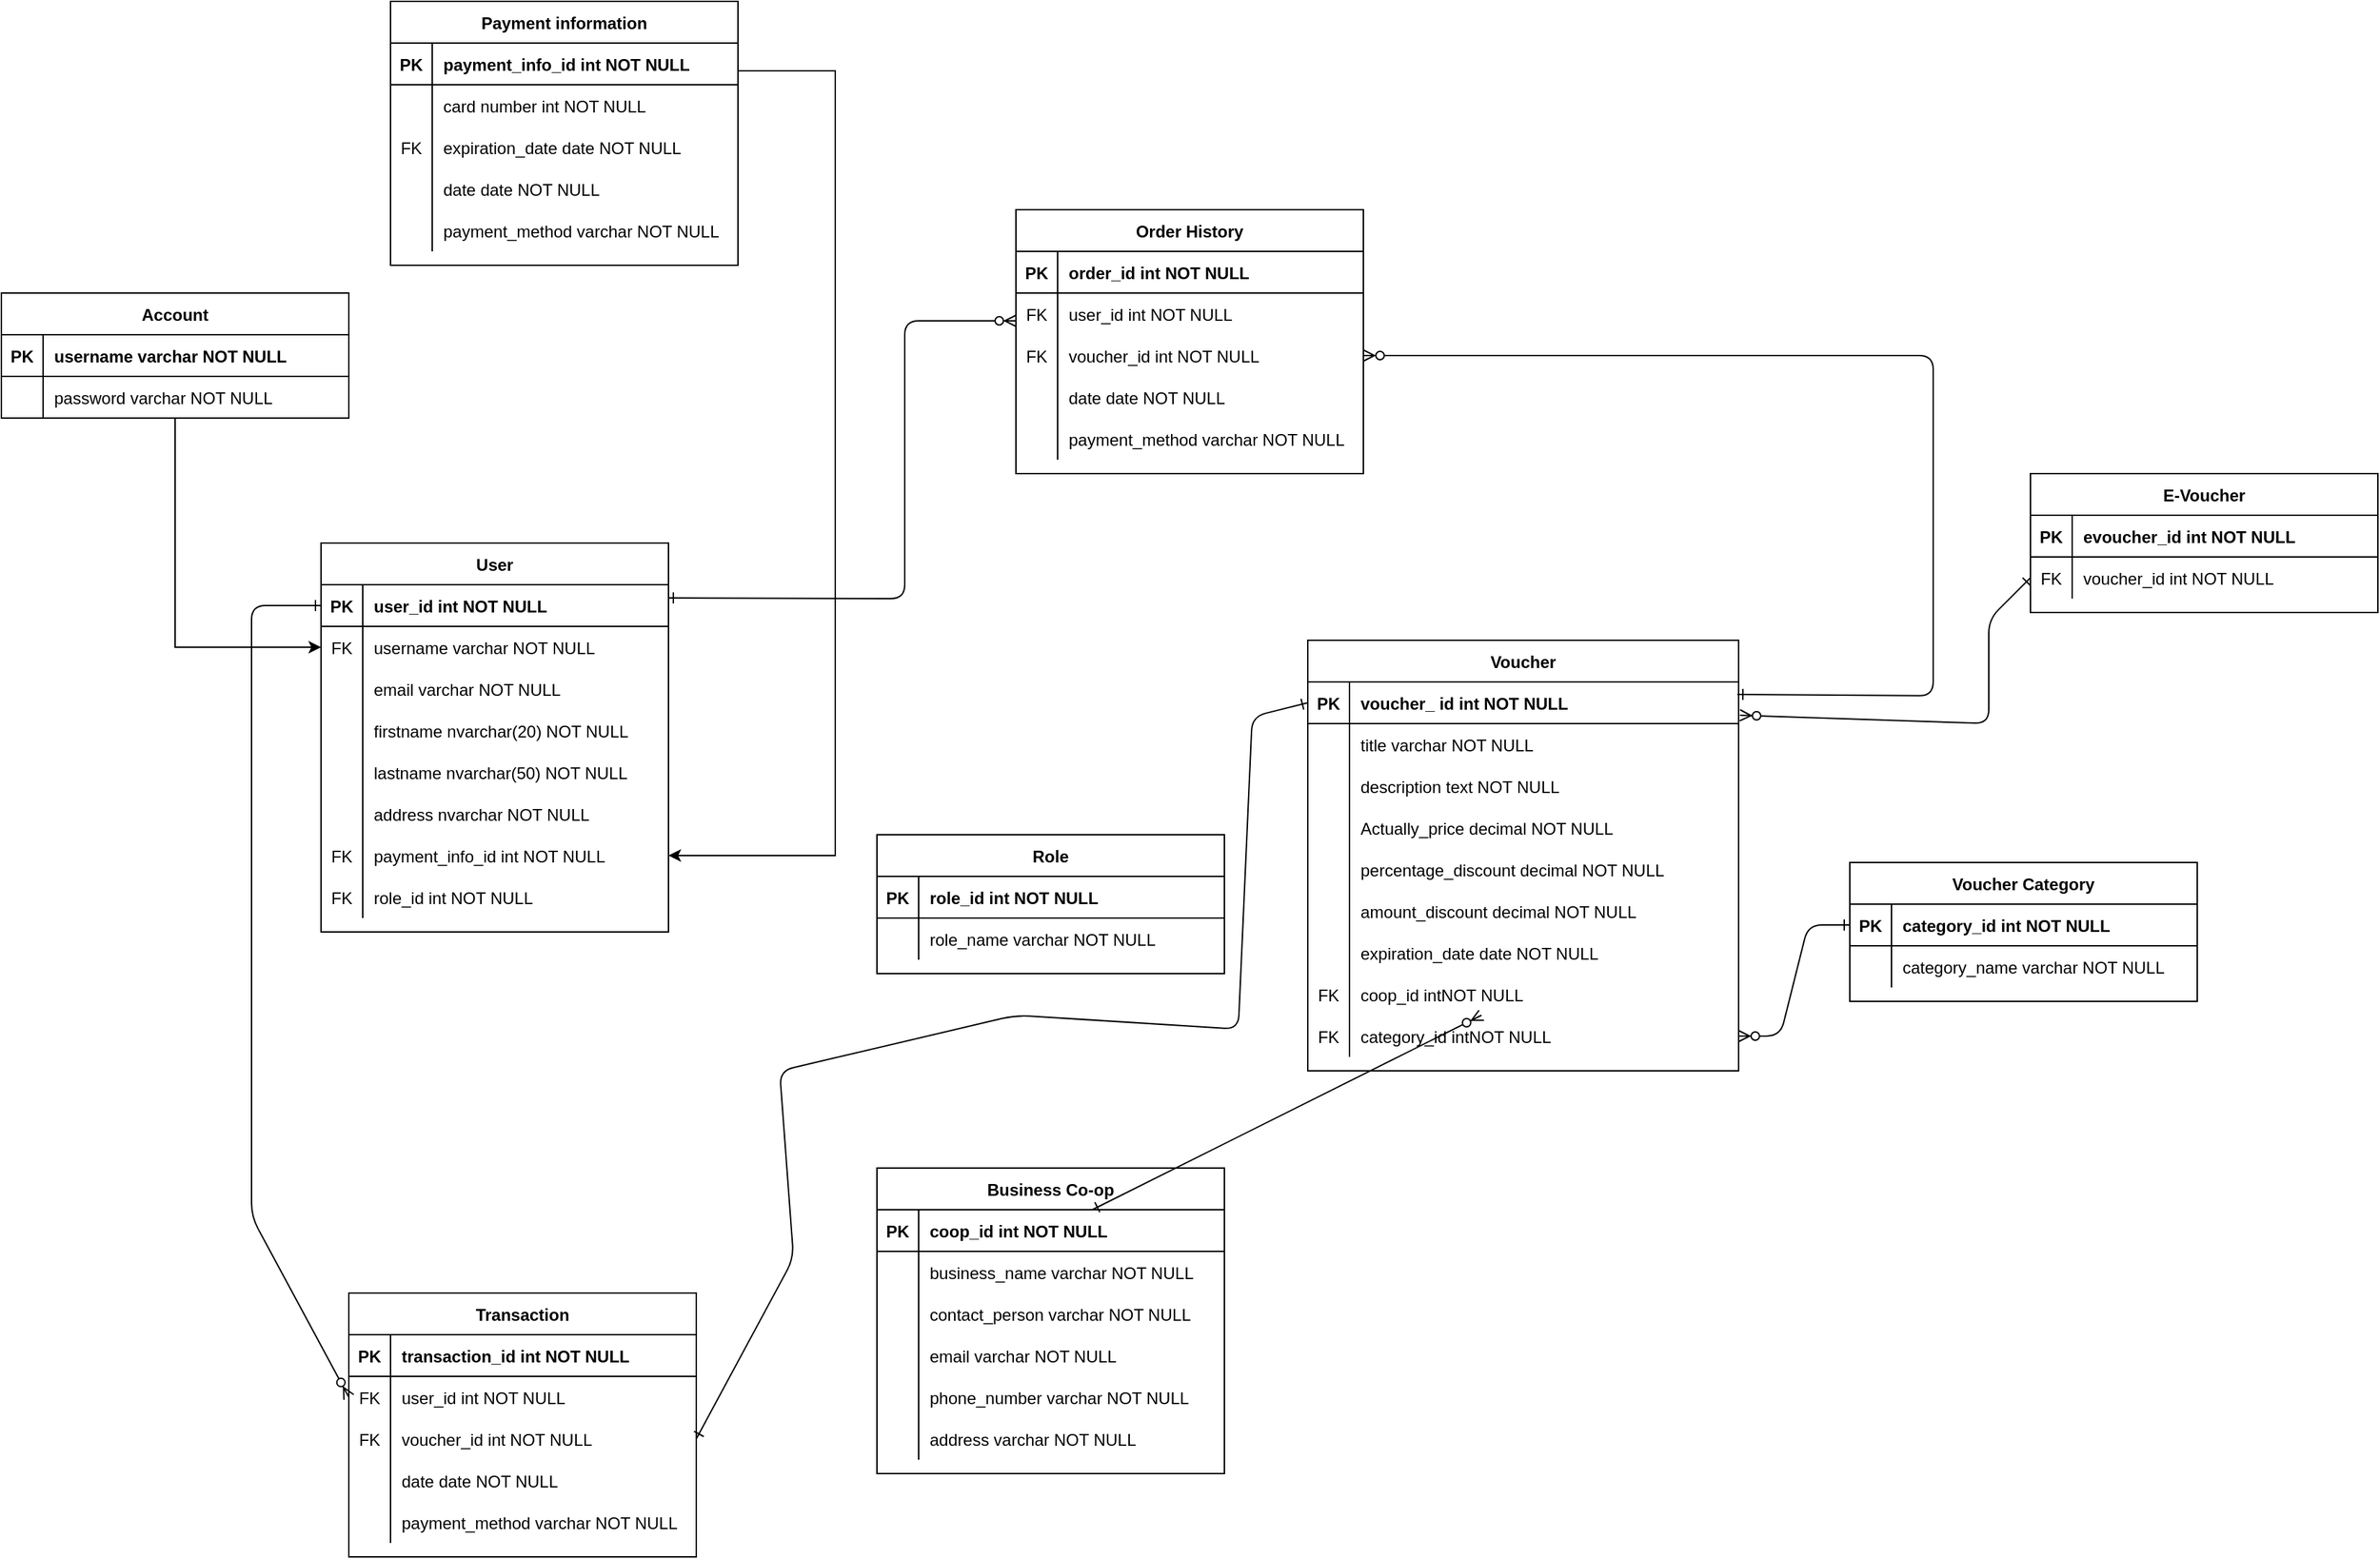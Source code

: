 <mxfile version="24.2.3" type="github">
  <diagram id="R2lEEEUBdFMjLlhIrx00" name="Page-1">
    <mxGraphModel dx="1431" dy="1876" grid="1" gridSize="10" guides="1" tooltips="1" connect="1" arrows="1" fold="1" page="1" pageScale="1" pageWidth="850" pageHeight="1100" math="0" shadow="0" extFonts="Permanent Marker^https://fonts.googleapis.com/css?family=Permanent+Marker">
      <root>
        <mxCell id="0" />
        <mxCell id="1" parent="0" />
        <mxCell id="C-vyLk0tnHw3VtMMgP7b-2" value="Business Co-op" style="shape=table;startSize=30;container=1;collapsible=1;childLayout=tableLayout;fixedRows=1;rowLines=0;fontStyle=1;align=center;resizeLast=1;" parent="1" vertex="1">
          <mxGeometry x="660" y="610" width="250" height="220" as="geometry" />
        </mxCell>
        <mxCell id="C-vyLk0tnHw3VtMMgP7b-3" value="" style="shape=partialRectangle;collapsible=0;dropTarget=0;pointerEvents=0;fillColor=none;points=[[0,0.5],[1,0.5]];portConstraint=eastwest;top=0;left=0;right=0;bottom=1;" parent="C-vyLk0tnHw3VtMMgP7b-2" vertex="1">
          <mxGeometry y="30" width="250" height="30" as="geometry" />
        </mxCell>
        <mxCell id="C-vyLk0tnHw3VtMMgP7b-4" value="PK" style="shape=partialRectangle;overflow=hidden;connectable=0;fillColor=none;top=0;left=0;bottom=0;right=0;fontStyle=1;" parent="C-vyLk0tnHw3VtMMgP7b-3" vertex="1">
          <mxGeometry width="30" height="30" as="geometry">
            <mxRectangle width="30" height="30" as="alternateBounds" />
          </mxGeometry>
        </mxCell>
        <mxCell id="C-vyLk0tnHw3VtMMgP7b-5" value="coop_id int NOT NULL " style="shape=partialRectangle;overflow=hidden;connectable=0;fillColor=none;top=0;left=0;bottom=0;right=0;align=left;spacingLeft=6;fontStyle=1;" parent="C-vyLk0tnHw3VtMMgP7b-3" vertex="1">
          <mxGeometry x="30" width="220" height="30" as="geometry">
            <mxRectangle width="220" height="30" as="alternateBounds" />
          </mxGeometry>
        </mxCell>
        <mxCell id="C-vyLk0tnHw3VtMMgP7b-6" value="" style="shape=partialRectangle;collapsible=0;dropTarget=0;pointerEvents=0;fillColor=none;points=[[0,0.5],[1,0.5]];portConstraint=eastwest;top=0;left=0;right=0;bottom=0;" parent="C-vyLk0tnHw3VtMMgP7b-2" vertex="1">
          <mxGeometry y="60" width="250" height="30" as="geometry" />
        </mxCell>
        <mxCell id="C-vyLk0tnHw3VtMMgP7b-7" value="" style="shape=partialRectangle;overflow=hidden;connectable=0;fillColor=none;top=0;left=0;bottom=0;right=0;" parent="C-vyLk0tnHw3VtMMgP7b-6" vertex="1">
          <mxGeometry width="30" height="30" as="geometry">
            <mxRectangle width="30" height="30" as="alternateBounds" />
          </mxGeometry>
        </mxCell>
        <mxCell id="C-vyLk0tnHw3VtMMgP7b-8" value="business_name varchar NOT NULL" style="shape=partialRectangle;overflow=hidden;connectable=0;fillColor=none;top=0;left=0;bottom=0;right=0;align=left;spacingLeft=6;" parent="C-vyLk0tnHw3VtMMgP7b-6" vertex="1">
          <mxGeometry x="30" width="220" height="30" as="geometry">
            <mxRectangle width="220" height="30" as="alternateBounds" />
          </mxGeometry>
        </mxCell>
        <mxCell id="C-vyLk0tnHw3VtMMgP7b-9" value="" style="shape=partialRectangle;collapsible=0;dropTarget=0;pointerEvents=0;fillColor=none;points=[[0,0.5],[1,0.5]];portConstraint=eastwest;top=0;left=0;right=0;bottom=0;" parent="C-vyLk0tnHw3VtMMgP7b-2" vertex="1">
          <mxGeometry y="90" width="250" height="30" as="geometry" />
        </mxCell>
        <mxCell id="C-vyLk0tnHw3VtMMgP7b-10" value="" style="shape=partialRectangle;overflow=hidden;connectable=0;fillColor=none;top=0;left=0;bottom=0;right=0;" parent="C-vyLk0tnHw3VtMMgP7b-9" vertex="1">
          <mxGeometry width="30" height="30" as="geometry">
            <mxRectangle width="30" height="30" as="alternateBounds" />
          </mxGeometry>
        </mxCell>
        <mxCell id="C-vyLk0tnHw3VtMMgP7b-11" value="contact_person varchar NOT NULL" style="shape=partialRectangle;overflow=hidden;connectable=0;fillColor=none;top=0;left=0;bottom=0;right=0;align=left;spacingLeft=6;" parent="C-vyLk0tnHw3VtMMgP7b-9" vertex="1">
          <mxGeometry x="30" width="220" height="30" as="geometry">
            <mxRectangle width="220" height="30" as="alternateBounds" />
          </mxGeometry>
        </mxCell>
        <mxCell id="eUjcpP6me1kHsT0-mrfW-47" value="" style="shape=partialRectangle;collapsible=0;dropTarget=0;pointerEvents=0;fillColor=none;points=[[0,0.5],[1,0.5]];portConstraint=eastwest;top=0;left=0;right=0;bottom=0;" parent="C-vyLk0tnHw3VtMMgP7b-2" vertex="1">
          <mxGeometry y="120" width="250" height="30" as="geometry" />
        </mxCell>
        <mxCell id="eUjcpP6me1kHsT0-mrfW-48" value="" style="shape=partialRectangle;overflow=hidden;connectable=0;fillColor=none;top=0;left=0;bottom=0;right=0;" parent="eUjcpP6me1kHsT0-mrfW-47" vertex="1">
          <mxGeometry width="30" height="30" as="geometry">
            <mxRectangle width="30" height="30" as="alternateBounds" />
          </mxGeometry>
        </mxCell>
        <mxCell id="eUjcpP6me1kHsT0-mrfW-49" value="email varchar NOT NULL" style="shape=partialRectangle;overflow=hidden;connectable=0;fillColor=none;top=0;left=0;bottom=0;right=0;align=left;spacingLeft=6;" parent="eUjcpP6me1kHsT0-mrfW-47" vertex="1">
          <mxGeometry x="30" width="220" height="30" as="geometry">
            <mxRectangle width="220" height="30" as="alternateBounds" />
          </mxGeometry>
        </mxCell>
        <mxCell id="eUjcpP6me1kHsT0-mrfW-50" value="" style="shape=partialRectangle;collapsible=0;dropTarget=0;pointerEvents=0;fillColor=none;points=[[0,0.5],[1,0.5]];portConstraint=eastwest;top=0;left=0;right=0;bottom=0;" parent="C-vyLk0tnHw3VtMMgP7b-2" vertex="1">
          <mxGeometry y="150" width="250" height="30" as="geometry" />
        </mxCell>
        <mxCell id="eUjcpP6me1kHsT0-mrfW-51" value="" style="shape=partialRectangle;overflow=hidden;connectable=0;fillColor=none;top=0;left=0;bottom=0;right=0;" parent="eUjcpP6me1kHsT0-mrfW-50" vertex="1">
          <mxGeometry width="30" height="30" as="geometry">
            <mxRectangle width="30" height="30" as="alternateBounds" />
          </mxGeometry>
        </mxCell>
        <mxCell id="eUjcpP6me1kHsT0-mrfW-52" value="phone_number varchar NOT NULL" style="shape=partialRectangle;overflow=hidden;connectable=0;fillColor=none;top=0;left=0;bottom=0;right=0;align=left;spacingLeft=6;" parent="eUjcpP6me1kHsT0-mrfW-50" vertex="1">
          <mxGeometry x="30" width="220" height="30" as="geometry">
            <mxRectangle width="220" height="30" as="alternateBounds" />
          </mxGeometry>
        </mxCell>
        <mxCell id="eUjcpP6me1kHsT0-mrfW-53" value="" style="shape=partialRectangle;collapsible=0;dropTarget=0;pointerEvents=0;fillColor=none;points=[[0,0.5],[1,0.5]];portConstraint=eastwest;top=0;left=0;right=0;bottom=0;" parent="C-vyLk0tnHw3VtMMgP7b-2" vertex="1">
          <mxGeometry y="180" width="250" height="30" as="geometry" />
        </mxCell>
        <mxCell id="eUjcpP6me1kHsT0-mrfW-54" value="" style="shape=partialRectangle;overflow=hidden;connectable=0;fillColor=none;top=0;left=0;bottom=0;right=0;" parent="eUjcpP6me1kHsT0-mrfW-53" vertex="1">
          <mxGeometry width="30" height="30" as="geometry">
            <mxRectangle width="30" height="30" as="alternateBounds" />
          </mxGeometry>
        </mxCell>
        <mxCell id="eUjcpP6me1kHsT0-mrfW-55" value="address varchar NOT NULL" style="shape=partialRectangle;overflow=hidden;connectable=0;fillColor=none;top=0;left=0;bottom=0;right=0;align=left;spacingLeft=6;" parent="eUjcpP6me1kHsT0-mrfW-53" vertex="1">
          <mxGeometry x="30" width="220" height="30" as="geometry">
            <mxRectangle width="220" height="30" as="alternateBounds" />
          </mxGeometry>
        </mxCell>
        <mxCell id="eUjcpP6me1kHsT0-mrfW-79" value="Voucher" style="shape=table;startSize=30;container=1;collapsible=1;childLayout=tableLayout;fixedRows=1;rowLines=0;fontStyle=1;align=center;resizeLast=1;" parent="1" vertex="1">
          <mxGeometry x="970" y="230" width="310" height="310" as="geometry" />
        </mxCell>
        <mxCell id="eUjcpP6me1kHsT0-mrfW-80" value="" style="shape=partialRectangle;collapsible=0;dropTarget=0;pointerEvents=0;fillColor=none;points=[[0,0.5],[1,0.5]];portConstraint=eastwest;top=0;left=0;right=0;bottom=1;" parent="eUjcpP6me1kHsT0-mrfW-79" vertex="1">
          <mxGeometry y="30" width="310" height="30" as="geometry" />
        </mxCell>
        <mxCell id="eUjcpP6me1kHsT0-mrfW-81" value="PK" style="shape=partialRectangle;overflow=hidden;connectable=0;fillColor=none;top=0;left=0;bottom=0;right=0;fontStyle=1;" parent="eUjcpP6me1kHsT0-mrfW-80" vertex="1">
          <mxGeometry width="30" height="30" as="geometry">
            <mxRectangle width="30" height="30" as="alternateBounds" />
          </mxGeometry>
        </mxCell>
        <mxCell id="eUjcpP6me1kHsT0-mrfW-82" value="voucher_ id int NOT NULL " style="shape=partialRectangle;overflow=hidden;connectable=0;fillColor=none;top=0;left=0;bottom=0;right=0;align=left;spacingLeft=6;fontStyle=1;" parent="eUjcpP6me1kHsT0-mrfW-80" vertex="1">
          <mxGeometry x="30" width="280" height="30" as="geometry">
            <mxRectangle width="280" height="30" as="alternateBounds" />
          </mxGeometry>
        </mxCell>
        <mxCell id="eUjcpP6me1kHsT0-mrfW-83" value="" style="shape=partialRectangle;collapsible=0;dropTarget=0;pointerEvents=0;fillColor=none;points=[[0,0.5],[1,0.5]];portConstraint=eastwest;top=0;left=0;right=0;bottom=0;" parent="eUjcpP6me1kHsT0-mrfW-79" vertex="1">
          <mxGeometry y="60" width="310" height="30" as="geometry" />
        </mxCell>
        <mxCell id="eUjcpP6me1kHsT0-mrfW-84" value="" style="shape=partialRectangle;overflow=hidden;connectable=0;fillColor=none;top=0;left=0;bottom=0;right=0;" parent="eUjcpP6me1kHsT0-mrfW-83" vertex="1">
          <mxGeometry width="30" height="30" as="geometry">
            <mxRectangle width="30" height="30" as="alternateBounds" />
          </mxGeometry>
        </mxCell>
        <mxCell id="eUjcpP6me1kHsT0-mrfW-85" value="title varchar NOT NULL" style="shape=partialRectangle;overflow=hidden;connectable=0;fillColor=none;top=0;left=0;bottom=0;right=0;align=left;spacingLeft=6;" parent="eUjcpP6me1kHsT0-mrfW-83" vertex="1">
          <mxGeometry x="30" width="280" height="30" as="geometry">
            <mxRectangle width="280" height="30" as="alternateBounds" />
          </mxGeometry>
        </mxCell>
        <mxCell id="eUjcpP6me1kHsT0-mrfW-86" value="" style="shape=partialRectangle;collapsible=0;dropTarget=0;pointerEvents=0;fillColor=none;points=[[0,0.5],[1,0.5]];portConstraint=eastwest;top=0;left=0;right=0;bottom=0;" parent="eUjcpP6me1kHsT0-mrfW-79" vertex="1">
          <mxGeometry y="90" width="310" height="30" as="geometry" />
        </mxCell>
        <mxCell id="eUjcpP6me1kHsT0-mrfW-87" value="" style="shape=partialRectangle;overflow=hidden;connectable=0;fillColor=none;top=0;left=0;bottom=0;right=0;" parent="eUjcpP6me1kHsT0-mrfW-86" vertex="1">
          <mxGeometry width="30" height="30" as="geometry">
            <mxRectangle width="30" height="30" as="alternateBounds" />
          </mxGeometry>
        </mxCell>
        <mxCell id="eUjcpP6me1kHsT0-mrfW-88" value="description text NOT NULL" style="shape=partialRectangle;overflow=hidden;connectable=0;fillColor=none;top=0;left=0;bottom=0;right=0;align=left;spacingLeft=6;" parent="eUjcpP6me1kHsT0-mrfW-86" vertex="1">
          <mxGeometry x="30" width="280" height="30" as="geometry">
            <mxRectangle width="280" height="30" as="alternateBounds" />
          </mxGeometry>
        </mxCell>
        <mxCell id="eUjcpP6me1kHsT0-mrfW-95" value="" style="shape=partialRectangle;collapsible=0;dropTarget=0;pointerEvents=0;fillColor=none;points=[[0,0.5],[1,0.5]];portConstraint=eastwest;top=0;left=0;right=0;bottom=0;" parent="eUjcpP6me1kHsT0-mrfW-79" vertex="1">
          <mxGeometry y="120" width="310" height="30" as="geometry" />
        </mxCell>
        <mxCell id="eUjcpP6me1kHsT0-mrfW-96" value="" style="shape=partialRectangle;overflow=hidden;connectable=0;fillColor=none;top=0;left=0;bottom=0;right=0;" parent="eUjcpP6me1kHsT0-mrfW-95" vertex="1">
          <mxGeometry width="30" height="30" as="geometry">
            <mxRectangle width="30" height="30" as="alternateBounds" />
          </mxGeometry>
        </mxCell>
        <mxCell id="eUjcpP6me1kHsT0-mrfW-97" value="Actually_price decimal NOT NULL" style="shape=partialRectangle;overflow=hidden;connectable=0;fillColor=none;top=0;left=0;bottom=0;right=0;align=left;spacingLeft=6;" parent="eUjcpP6me1kHsT0-mrfW-95" vertex="1">
          <mxGeometry x="30" width="280" height="30" as="geometry">
            <mxRectangle width="280" height="30" as="alternateBounds" />
          </mxGeometry>
        </mxCell>
        <mxCell id="eUjcpP6me1kHsT0-mrfW-89" value="" style="shape=partialRectangle;collapsible=0;dropTarget=0;pointerEvents=0;fillColor=none;points=[[0,0.5],[1,0.5]];portConstraint=eastwest;top=0;left=0;right=0;bottom=0;" parent="eUjcpP6me1kHsT0-mrfW-79" vertex="1">
          <mxGeometry y="150" width="310" height="30" as="geometry" />
        </mxCell>
        <mxCell id="eUjcpP6me1kHsT0-mrfW-90" value="" style="shape=partialRectangle;overflow=hidden;connectable=0;fillColor=none;top=0;left=0;bottom=0;right=0;" parent="eUjcpP6me1kHsT0-mrfW-89" vertex="1">
          <mxGeometry width="30" height="30" as="geometry">
            <mxRectangle width="30" height="30" as="alternateBounds" />
          </mxGeometry>
        </mxCell>
        <mxCell id="eUjcpP6me1kHsT0-mrfW-91" value="percentage_discount decimal NOT NULL" style="shape=partialRectangle;overflow=hidden;connectable=0;fillColor=none;top=0;left=0;bottom=0;right=0;align=left;spacingLeft=6;" parent="eUjcpP6me1kHsT0-mrfW-89" vertex="1">
          <mxGeometry x="30" width="280" height="30" as="geometry">
            <mxRectangle width="280" height="30" as="alternateBounds" />
          </mxGeometry>
        </mxCell>
        <mxCell id="eUjcpP6me1kHsT0-mrfW-191" value="" style="shape=partialRectangle;collapsible=0;dropTarget=0;pointerEvents=0;fillColor=none;points=[[0,0.5],[1,0.5]];portConstraint=eastwest;top=0;left=0;right=0;bottom=0;" parent="eUjcpP6me1kHsT0-mrfW-79" vertex="1">
          <mxGeometry y="180" width="310" height="30" as="geometry" />
        </mxCell>
        <mxCell id="eUjcpP6me1kHsT0-mrfW-192" value="" style="shape=partialRectangle;overflow=hidden;connectable=0;fillColor=none;top=0;left=0;bottom=0;right=0;" parent="eUjcpP6me1kHsT0-mrfW-191" vertex="1">
          <mxGeometry width="30" height="30" as="geometry">
            <mxRectangle width="30" height="30" as="alternateBounds" />
          </mxGeometry>
        </mxCell>
        <mxCell id="eUjcpP6me1kHsT0-mrfW-193" value="amount_discount decimal NOT NULL" style="shape=partialRectangle;overflow=hidden;connectable=0;fillColor=none;top=0;left=0;bottom=0;right=0;align=left;spacingLeft=6;" parent="eUjcpP6me1kHsT0-mrfW-191" vertex="1">
          <mxGeometry x="30" width="280" height="30" as="geometry">
            <mxRectangle width="280" height="30" as="alternateBounds" />
          </mxGeometry>
        </mxCell>
        <mxCell id="eUjcpP6me1kHsT0-mrfW-92" value="" style="shape=partialRectangle;collapsible=0;dropTarget=0;pointerEvents=0;fillColor=none;points=[[0,0.5],[1,0.5]];portConstraint=eastwest;top=0;left=0;right=0;bottom=0;" parent="eUjcpP6me1kHsT0-mrfW-79" vertex="1">
          <mxGeometry y="210" width="310" height="30" as="geometry" />
        </mxCell>
        <mxCell id="eUjcpP6me1kHsT0-mrfW-93" value="" style="shape=partialRectangle;overflow=hidden;connectable=0;fillColor=none;top=0;left=0;bottom=0;right=0;" parent="eUjcpP6me1kHsT0-mrfW-92" vertex="1">
          <mxGeometry width="30" height="30" as="geometry">
            <mxRectangle width="30" height="30" as="alternateBounds" />
          </mxGeometry>
        </mxCell>
        <mxCell id="eUjcpP6me1kHsT0-mrfW-94" value="expiration_date date NOT NULL" style="shape=partialRectangle;overflow=hidden;connectable=0;fillColor=none;top=0;left=0;bottom=0;right=0;align=left;spacingLeft=6;" parent="eUjcpP6me1kHsT0-mrfW-92" vertex="1">
          <mxGeometry x="30" width="280" height="30" as="geometry">
            <mxRectangle width="280" height="30" as="alternateBounds" />
          </mxGeometry>
        </mxCell>
        <mxCell id="eUjcpP6me1kHsT0-mrfW-130" value="" style="shape=partialRectangle;collapsible=0;dropTarget=0;pointerEvents=0;fillColor=none;points=[[0,0.5],[1,0.5]];portConstraint=eastwest;top=0;left=0;right=0;bottom=0;" parent="eUjcpP6me1kHsT0-mrfW-79" vertex="1">
          <mxGeometry y="240" width="310" height="30" as="geometry" />
        </mxCell>
        <mxCell id="eUjcpP6me1kHsT0-mrfW-131" value="FK" style="shape=partialRectangle;overflow=hidden;connectable=0;fillColor=none;top=0;left=0;bottom=0;right=0;" parent="eUjcpP6me1kHsT0-mrfW-130" vertex="1">
          <mxGeometry width="30" height="30" as="geometry">
            <mxRectangle width="30" height="30" as="alternateBounds" />
          </mxGeometry>
        </mxCell>
        <mxCell id="eUjcpP6me1kHsT0-mrfW-132" value="coop_id intNOT NULL" style="shape=partialRectangle;overflow=hidden;connectable=0;fillColor=none;top=0;left=0;bottom=0;right=0;align=left;spacingLeft=6;" parent="eUjcpP6me1kHsT0-mrfW-130" vertex="1">
          <mxGeometry x="30" width="280" height="30" as="geometry">
            <mxRectangle width="280" height="30" as="alternateBounds" />
          </mxGeometry>
        </mxCell>
        <mxCell id="eUjcpP6me1kHsT0-mrfW-133" value="" style="shape=partialRectangle;collapsible=0;dropTarget=0;pointerEvents=0;fillColor=none;points=[[0,0.5],[1,0.5]];portConstraint=eastwest;top=0;left=0;right=0;bottom=0;" parent="eUjcpP6me1kHsT0-mrfW-79" vertex="1">
          <mxGeometry y="270" width="310" height="30" as="geometry" />
        </mxCell>
        <mxCell id="eUjcpP6me1kHsT0-mrfW-134" value="FK" style="shape=partialRectangle;overflow=hidden;connectable=0;fillColor=none;top=0;left=0;bottom=0;right=0;" parent="eUjcpP6me1kHsT0-mrfW-133" vertex="1">
          <mxGeometry width="30" height="30" as="geometry">
            <mxRectangle width="30" height="30" as="alternateBounds" />
          </mxGeometry>
        </mxCell>
        <mxCell id="eUjcpP6me1kHsT0-mrfW-135" value="category_id intNOT NULL" style="shape=partialRectangle;overflow=hidden;connectable=0;fillColor=none;top=0;left=0;bottom=0;right=0;align=left;spacingLeft=6;" parent="eUjcpP6me1kHsT0-mrfW-133" vertex="1">
          <mxGeometry x="30" width="280" height="30" as="geometry">
            <mxRectangle width="280" height="30" as="alternateBounds" />
          </mxGeometry>
        </mxCell>
        <mxCell id="eUjcpP6me1kHsT0-mrfW-101" value="Role" style="shape=table;startSize=30;container=1;collapsible=1;childLayout=tableLayout;fixedRows=1;rowLines=0;fontStyle=1;align=center;resizeLast=1;" parent="1" vertex="1">
          <mxGeometry x="660" y="370" width="250" height="100" as="geometry" />
        </mxCell>
        <mxCell id="eUjcpP6me1kHsT0-mrfW-102" value="" style="shape=partialRectangle;collapsible=0;dropTarget=0;pointerEvents=0;fillColor=none;points=[[0,0.5],[1,0.5]];portConstraint=eastwest;top=0;left=0;right=0;bottom=1;" parent="eUjcpP6me1kHsT0-mrfW-101" vertex="1">
          <mxGeometry y="30" width="250" height="30" as="geometry" />
        </mxCell>
        <mxCell id="eUjcpP6me1kHsT0-mrfW-103" value="PK" style="shape=partialRectangle;overflow=hidden;connectable=0;fillColor=none;top=0;left=0;bottom=0;right=0;fontStyle=1;" parent="eUjcpP6me1kHsT0-mrfW-102" vertex="1">
          <mxGeometry width="30" height="30" as="geometry">
            <mxRectangle width="30" height="30" as="alternateBounds" />
          </mxGeometry>
        </mxCell>
        <mxCell id="eUjcpP6me1kHsT0-mrfW-104" value="role_id int NOT NULL " style="shape=partialRectangle;overflow=hidden;connectable=0;fillColor=none;top=0;left=0;bottom=0;right=0;align=left;spacingLeft=6;fontStyle=1;" parent="eUjcpP6me1kHsT0-mrfW-102" vertex="1">
          <mxGeometry x="30" width="220" height="30" as="geometry">
            <mxRectangle width="220" height="30" as="alternateBounds" />
          </mxGeometry>
        </mxCell>
        <mxCell id="eUjcpP6me1kHsT0-mrfW-120" value="" style="shape=partialRectangle;collapsible=0;dropTarget=0;pointerEvents=0;fillColor=none;points=[[0,0.5],[1,0.5]];portConstraint=eastwest;top=0;left=0;right=0;bottom=0;" parent="eUjcpP6me1kHsT0-mrfW-101" vertex="1">
          <mxGeometry y="60" width="250" height="30" as="geometry" />
        </mxCell>
        <mxCell id="eUjcpP6me1kHsT0-mrfW-121" value="" style="shape=partialRectangle;overflow=hidden;connectable=0;fillColor=none;top=0;left=0;bottom=0;right=0;" parent="eUjcpP6me1kHsT0-mrfW-120" vertex="1">
          <mxGeometry width="30" height="30" as="geometry">
            <mxRectangle width="30" height="30" as="alternateBounds" />
          </mxGeometry>
        </mxCell>
        <mxCell id="eUjcpP6me1kHsT0-mrfW-122" value="role_name varchar NOT NULL" style="shape=partialRectangle;overflow=hidden;connectable=0;fillColor=none;top=0;left=0;bottom=0;right=0;align=left;spacingLeft=6;" parent="eUjcpP6me1kHsT0-mrfW-120" vertex="1">
          <mxGeometry x="30" width="220" height="30" as="geometry">
            <mxRectangle width="220" height="30" as="alternateBounds" />
          </mxGeometry>
        </mxCell>
        <mxCell id="eUjcpP6me1kHsT0-mrfW-123" value="Voucher Category" style="shape=table;startSize=30;container=1;collapsible=1;childLayout=tableLayout;fixedRows=1;rowLines=0;fontStyle=1;align=center;resizeLast=1;" parent="1" vertex="1">
          <mxGeometry x="1360" y="390" width="250" height="100" as="geometry" />
        </mxCell>
        <mxCell id="eUjcpP6me1kHsT0-mrfW-124" value="" style="shape=partialRectangle;collapsible=0;dropTarget=0;pointerEvents=0;fillColor=none;points=[[0,0.5],[1,0.5]];portConstraint=eastwest;top=0;left=0;right=0;bottom=1;" parent="eUjcpP6me1kHsT0-mrfW-123" vertex="1">
          <mxGeometry y="30" width="250" height="30" as="geometry" />
        </mxCell>
        <mxCell id="eUjcpP6me1kHsT0-mrfW-125" value="PK" style="shape=partialRectangle;overflow=hidden;connectable=0;fillColor=none;top=0;left=0;bottom=0;right=0;fontStyle=1;" parent="eUjcpP6me1kHsT0-mrfW-124" vertex="1">
          <mxGeometry width="30" height="30" as="geometry">
            <mxRectangle width="30" height="30" as="alternateBounds" />
          </mxGeometry>
        </mxCell>
        <mxCell id="eUjcpP6me1kHsT0-mrfW-126" value="category_id int NOT NULL " style="shape=partialRectangle;overflow=hidden;connectable=0;fillColor=none;top=0;left=0;bottom=0;right=0;align=left;spacingLeft=6;fontStyle=1;" parent="eUjcpP6me1kHsT0-mrfW-124" vertex="1">
          <mxGeometry x="30" width="220" height="30" as="geometry">
            <mxRectangle width="220" height="30" as="alternateBounds" />
          </mxGeometry>
        </mxCell>
        <mxCell id="eUjcpP6me1kHsT0-mrfW-127" value="" style="shape=partialRectangle;collapsible=0;dropTarget=0;pointerEvents=0;fillColor=none;points=[[0,0.5],[1,0.5]];portConstraint=eastwest;top=0;left=0;right=0;bottom=0;" parent="eUjcpP6me1kHsT0-mrfW-123" vertex="1">
          <mxGeometry y="60" width="250" height="30" as="geometry" />
        </mxCell>
        <mxCell id="eUjcpP6me1kHsT0-mrfW-128" value="" style="shape=partialRectangle;overflow=hidden;connectable=0;fillColor=none;top=0;left=0;bottom=0;right=0;" parent="eUjcpP6me1kHsT0-mrfW-127" vertex="1">
          <mxGeometry width="30" height="30" as="geometry">
            <mxRectangle width="30" height="30" as="alternateBounds" />
          </mxGeometry>
        </mxCell>
        <mxCell id="eUjcpP6me1kHsT0-mrfW-129" value="category_name varchar NOT NULL" style="shape=partialRectangle;overflow=hidden;connectable=0;fillColor=none;top=0;left=0;bottom=0;right=0;align=left;spacingLeft=6;" parent="eUjcpP6me1kHsT0-mrfW-127" vertex="1">
          <mxGeometry x="30" width="220" height="30" as="geometry">
            <mxRectangle width="220" height="30" as="alternateBounds" />
          </mxGeometry>
        </mxCell>
        <mxCell id="eUjcpP6me1kHsT0-mrfW-136" value="Transaction" style="shape=table;startSize=30;container=1;collapsible=1;childLayout=tableLayout;fixedRows=1;rowLines=0;fontStyle=1;align=center;resizeLast=1;" parent="1" vertex="1">
          <mxGeometry x="280" y="700" width="250" height="190" as="geometry" />
        </mxCell>
        <mxCell id="eUjcpP6me1kHsT0-mrfW-137" value="" style="shape=partialRectangle;collapsible=0;dropTarget=0;pointerEvents=0;fillColor=none;points=[[0,0.5],[1,0.5]];portConstraint=eastwest;top=0;left=0;right=0;bottom=1;" parent="eUjcpP6me1kHsT0-mrfW-136" vertex="1">
          <mxGeometry y="30" width="250" height="30" as="geometry" />
        </mxCell>
        <mxCell id="eUjcpP6me1kHsT0-mrfW-138" value="PK" style="shape=partialRectangle;overflow=hidden;connectable=0;fillColor=none;top=0;left=0;bottom=0;right=0;fontStyle=1;" parent="eUjcpP6me1kHsT0-mrfW-137" vertex="1">
          <mxGeometry width="30" height="30" as="geometry">
            <mxRectangle width="30" height="30" as="alternateBounds" />
          </mxGeometry>
        </mxCell>
        <mxCell id="eUjcpP6me1kHsT0-mrfW-139" value="transaction_id int NOT NULL " style="shape=partialRectangle;overflow=hidden;connectable=0;fillColor=none;top=0;left=0;bottom=0;right=0;align=left;spacingLeft=6;fontStyle=1;" parent="eUjcpP6me1kHsT0-mrfW-137" vertex="1">
          <mxGeometry x="30" width="220" height="30" as="geometry">
            <mxRectangle width="220" height="30" as="alternateBounds" />
          </mxGeometry>
        </mxCell>
        <mxCell id="eUjcpP6me1kHsT0-mrfW-140" value="" style="shape=partialRectangle;collapsible=0;dropTarget=0;pointerEvents=0;fillColor=none;points=[[0,0.5],[1,0.5]];portConstraint=eastwest;top=0;left=0;right=0;bottom=0;" parent="eUjcpP6me1kHsT0-mrfW-136" vertex="1">
          <mxGeometry y="60" width="250" height="30" as="geometry" />
        </mxCell>
        <mxCell id="eUjcpP6me1kHsT0-mrfW-141" value="FK" style="shape=partialRectangle;overflow=hidden;connectable=0;fillColor=none;top=0;left=0;bottom=0;right=0;" parent="eUjcpP6me1kHsT0-mrfW-140" vertex="1">
          <mxGeometry width="30" height="30" as="geometry">
            <mxRectangle width="30" height="30" as="alternateBounds" />
          </mxGeometry>
        </mxCell>
        <mxCell id="eUjcpP6me1kHsT0-mrfW-142" value="user_id int NOT NULL" style="shape=partialRectangle;overflow=hidden;connectable=0;fillColor=none;top=0;left=0;bottom=0;right=0;align=left;spacingLeft=6;" parent="eUjcpP6me1kHsT0-mrfW-140" vertex="1">
          <mxGeometry x="30" width="220" height="30" as="geometry">
            <mxRectangle width="220" height="30" as="alternateBounds" />
          </mxGeometry>
        </mxCell>
        <mxCell id="eUjcpP6me1kHsT0-mrfW-143" value="" style="shape=partialRectangle;collapsible=0;dropTarget=0;pointerEvents=0;fillColor=none;points=[[0,0.5],[1,0.5]];portConstraint=eastwest;top=0;left=0;right=0;bottom=0;" parent="eUjcpP6me1kHsT0-mrfW-136" vertex="1">
          <mxGeometry y="90" width="250" height="30" as="geometry" />
        </mxCell>
        <mxCell id="eUjcpP6me1kHsT0-mrfW-144" value="FK" style="shape=partialRectangle;overflow=hidden;connectable=0;fillColor=none;top=0;left=0;bottom=0;right=0;" parent="eUjcpP6me1kHsT0-mrfW-143" vertex="1">
          <mxGeometry width="30" height="30" as="geometry">
            <mxRectangle width="30" height="30" as="alternateBounds" />
          </mxGeometry>
        </mxCell>
        <mxCell id="eUjcpP6me1kHsT0-mrfW-145" value="voucher_id int NOT NULL" style="shape=partialRectangle;overflow=hidden;connectable=0;fillColor=none;top=0;left=0;bottom=0;right=0;align=left;spacingLeft=6;" parent="eUjcpP6me1kHsT0-mrfW-143" vertex="1">
          <mxGeometry x="30" width="220" height="30" as="geometry">
            <mxRectangle width="220" height="30" as="alternateBounds" />
          </mxGeometry>
        </mxCell>
        <mxCell id="eUjcpP6me1kHsT0-mrfW-146" value="" style="shape=partialRectangle;collapsible=0;dropTarget=0;pointerEvents=0;fillColor=none;points=[[0,0.5],[1,0.5]];portConstraint=eastwest;top=0;left=0;right=0;bottom=0;" parent="eUjcpP6me1kHsT0-mrfW-136" vertex="1">
          <mxGeometry y="120" width="250" height="30" as="geometry" />
        </mxCell>
        <mxCell id="eUjcpP6me1kHsT0-mrfW-147" value="" style="shape=partialRectangle;overflow=hidden;connectable=0;fillColor=none;top=0;left=0;bottom=0;right=0;" parent="eUjcpP6me1kHsT0-mrfW-146" vertex="1">
          <mxGeometry width="30" height="30" as="geometry">
            <mxRectangle width="30" height="30" as="alternateBounds" />
          </mxGeometry>
        </mxCell>
        <mxCell id="eUjcpP6me1kHsT0-mrfW-148" value="date date NOT NULL" style="shape=partialRectangle;overflow=hidden;connectable=0;fillColor=none;top=0;left=0;bottom=0;right=0;align=left;spacingLeft=6;" parent="eUjcpP6me1kHsT0-mrfW-146" vertex="1">
          <mxGeometry x="30" width="220" height="30" as="geometry">
            <mxRectangle width="220" height="30" as="alternateBounds" />
          </mxGeometry>
        </mxCell>
        <mxCell id="eUjcpP6me1kHsT0-mrfW-149" value="" style="shape=partialRectangle;collapsible=0;dropTarget=0;pointerEvents=0;fillColor=none;points=[[0,0.5],[1,0.5]];portConstraint=eastwest;top=0;left=0;right=0;bottom=0;" parent="eUjcpP6me1kHsT0-mrfW-136" vertex="1">
          <mxGeometry y="150" width="250" height="30" as="geometry" />
        </mxCell>
        <mxCell id="eUjcpP6me1kHsT0-mrfW-150" value="" style="shape=partialRectangle;overflow=hidden;connectable=0;fillColor=none;top=0;left=0;bottom=0;right=0;" parent="eUjcpP6me1kHsT0-mrfW-149" vertex="1">
          <mxGeometry width="30" height="30" as="geometry">
            <mxRectangle width="30" height="30" as="alternateBounds" />
          </mxGeometry>
        </mxCell>
        <mxCell id="eUjcpP6me1kHsT0-mrfW-151" value="payment_method varchar NOT NULL" style="shape=partialRectangle;overflow=hidden;connectable=0;fillColor=none;top=0;left=0;bottom=0;right=0;align=left;spacingLeft=6;" parent="eUjcpP6me1kHsT0-mrfW-149" vertex="1">
          <mxGeometry x="30" width="220" height="30" as="geometry">
            <mxRectangle width="220" height="30" as="alternateBounds" />
          </mxGeometry>
        </mxCell>
        <mxCell id="eUjcpP6me1kHsT0-mrfW-172" value="Order History" style="shape=table;startSize=30;container=1;collapsible=1;childLayout=tableLayout;fixedRows=1;rowLines=0;fontStyle=1;align=center;resizeLast=1;" parent="1" vertex="1">
          <mxGeometry x="760" y="-80" width="250" height="190" as="geometry" />
        </mxCell>
        <mxCell id="eUjcpP6me1kHsT0-mrfW-173" value="" style="shape=partialRectangle;collapsible=0;dropTarget=0;pointerEvents=0;fillColor=none;points=[[0,0.5],[1,0.5]];portConstraint=eastwest;top=0;left=0;right=0;bottom=1;" parent="eUjcpP6me1kHsT0-mrfW-172" vertex="1">
          <mxGeometry y="30" width="250" height="30" as="geometry" />
        </mxCell>
        <mxCell id="eUjcpP6me1kHsT0-mrfW-174" value="PK" style="shape=partialRectangle;overflow=hidden;connectable=0;fillColor=none;top=0;left=0;bottom=0;right=0;fontStyle=1;" parent="eUjcpP6me1kHsT0-mrfW-173" vertex="1">
          <mxGeometry width="30" height="30" as="geometry">
            <mxRectangle width="30" height="30" as="alternateBounds" />
          </mxGeometry>
        </mxCell>
        <mxCell id="eUjcpP6me1kHsT0-mrfW-175" value="order_id int NOT NULL " style="shape=partialRectangle;overflow=hidden;connectable=0;fillColor=none;top=0;left=0;bottom=0;right=0;align=left;spacingLeft=6;fontStyle=1;" parent="eUjcpP6me1kHsT0-mrfW-173" vertex="1">
          <mxGeometry x="30" width="220" height="30" as="geometry">
            <mxRectangle width="220" height="30" as="alternateBounds" />
          </mxGeometry>
        </mxCell>
        <mxCell id="eUjcpP6me1kHsT0-mrfW-176" value="" style="shape=partialRectangle;collapsible=0;dropTarget=0;pointerEvents=0;fillColor=none;points=[[0,0.5],[1,0.5]];portConstraint=eastwest;top=0;left=0;right=0;bottom=0;" parent="eUjcpP6me1kHsT0-mrfW-172" vertex="1">
          <mxGeometry y="60" width="250" height="30" as="geometry" />
        </mxCell>
        <mxCell id="eUjcpP6me1kHsT0-mrfW-177" value="FK" style="shape=partialRectangle;overflow=hidden;connectable=0;fillColor=none;top=0;left=0;bottom=0;right=0;" parent="eUjcpP6me1kHsT0-mrfW-176" vertex="1">
          <mxGeometry width="30" height="30" as="geometry">
            <mxRectangle width="30" height="30" as="alternateBounds" />
          </mxGeometry>
        </mxCell>
        <mxCell id="eUjcpP6me1kHsT0-mrfW-178" value="user_id int NOT NULL" style="shape=partialRectangle;overflow=hidden;connectable=0;fillColor=none;top=0;left=0;bottom=0;right=0;align=left;spacingLeft=6;" parent="eUjcpP6me1kHsT0-mrfW-176" vertex="1">
          <mxGeometry x="30" width="220" height="30" as="geometry">
            <mxRectangle width="220" height="30" as="alternateBounds" />
          </mxGeometry>
        </mxCell>
        <mxCell id="eUjcpP6me1kHsT0-mrfW-179" value="" style="shape=partialRectangle;collapsible=0;dropTarget=0;pointerEvents=0;fillColor=none;points=[[0,0.5],[1,0.5]];portConstraint=eastwest;top=0;left=0;right=0;bottom=0;" parent="eUjcpP6me1kHsT0-mrfW-172" vertex="1">
          <mxGeometry y="90" width="250" height="30" as="geometry" />
        </mxCell>
        <mxCell id="eUjcpP6me1kHsT0-mrfW-180" value="FK" style="shape=partialRectangle;overflow=hidden;connectable=0;fillColor=none;top=0;left=0;bottom=0;right=0;" parent="eUjcpP6me1kHsT0-mrfW-179" vertex="1">
          <mxGeometry width="30" height="30" as="geometry">
            <mxRectangle width="30" height="30" as="alternateBounds" />
          </mxGeometry>
        </mxCell>
        <mxCell id="eUjcpP6me1kHsT0-mrfW-181" value="voucher_id int NOT NULL" style="shape=partialRectangle;overflow=hidden;connectable=0;fillColor=none;top=0;left=0;bottom=0;right=0;align=left;spacingLeft=6;" parent="eUjcpP6me1kHsT0-mrfW-179" vertex="1">
          <mxGeometry x="30" width="220" height="30" as="geometry">
            <mxRectangle width="220" height="30" as="alternateBounds" />
          </mxGeometry>
        </mxCell>
        <mxCell id="eUjcpP6me1kHsT0-mrfW-182" value="" style="shape=partialRectangle;collapsible=0;dropTarget=0;pointerEvents=0;fillColor=none;points=[[0,0.5],[1,0.5]];portConstraint=eastwest;top=0;left=0;right=0;bottom=0;" parent="eUjcpP6me1kHsT0-mrfW-172" vertex="1">
          <mxGeometry y="120" width="250" height="30" as="geometry" />
        </mxCell>
        <mxCell id="eUjcpP6me1kHsT0-mrfW-183" value="" style="shape=partialRectangle;overflow=hidden;connectable=0;fillColor=none;top=0;left=0;bottom=0;right=0;" parent="eUjcpP6me1kHsT0-mrfW-182" vertex="1">
          <mxGeometry width="30" height="30" as="geometry">
            <mxRectangle width="30" height="30" as="alternateBounds" />
          </mxGeometry>
        </mxCell>
        <mxCell id="eUjcpP6me1kHsT0-mrfW-184" value="date date NOT NULL" style="shape=partialRectangle;overflow=hidden;connectable=0;fillColor=none;top=0;left=0;bottom=0;right=0;align=left;spacingLeft=6;" parent="eUjcpP6me1kHsT0-mrfW-182" vertex="1">
          <mxGeometry x="30" width="220" height="30" as="geometry">
            <mxRectangle width="220" height="30" as="alternateBounds" />
          </mxGeometry>
        </mxCell>
        <mxCell id="eUjcpP6me1kHsT0-mrfW-185" value="" style="shape=partialRectangle;collapsible=0;dropTarget=0;pointerEvents=0;fillColor=none;points=[[0,0.5],[1,0.5]];portConstraint=eastwest;top=0;left=0;right=0;bottom=0;" parent="eUjcpP6me1kHsT0-mrfW-172" vertex="1">
          <mxGeometry y="150" width="250" height="30" as="geometry" />
        </mxCell>
        <mxCell id="eUjcpP6me1kHsT0-mrfW-186" value="" style="shape=partialRectangle;overflow=hidden;connectable=0;fillColor=none;top=0;left=0;bottom=0;right=0;" parent="eUjcpP6me1kHsT0-mrfW-185" vertex="1">
          <mxGeometry width="30" height="30" as="geometry">
            <mxRectangle width="30" height="30" as="alternateBounds" />
          </mxGeometry>
        </mxCell>
        <mxCell id="eUjcpP6me1kHsT0-mrfW-187" value="payment_method varchar NOT NULL" style="shape=partialRectangle;overflow=hidden;connectable=0;fillColor=none;top=0;left=0;bottom=0;right=0;align=left;spacingLeft=6;" parent="eUjcpP6me1kHsT0-mrfW-185" vertex="1">
          <mxGeometry x="30" width="220" height="30" as="geometry">
            <mxRectangle width="220" height="30" as="alternateBounds" />
          </mxGeometry>
        </mxCell>
        <mxCell id="eUjcpP6me1kHsT0-mrfW-199" value="E-Voucher" style="shape=table;startSize=30;container=1;collapsible=1;childLayout=tableLayout;fixedRows=1;rowLines=0;fontStyle=1;align=center;resizeLast=1;" parent="1" vertex="1">
          <mxGeometry x="1490" y="110" width="250" height="100" as="geometry" />
        </mxCell>
        <mxCell id="eUjcpP6me1kHsT0-mrfW-200" value="" style="shape=partialRectangle;collapsible=0;dropTarget=0;pointerEvents=0;fillColor=none;points=[[0,0.5],[1,0.5]];portConstraint=eastwest;top=0;left=0;right=0;bottom=1;" parent="eUjcpP6me1kHsT0-mrfW-199" vertex="1">
          <mxGeometry y="30" width="250" height="30" as="geometry" />
        </mxCell>
        <mxCell id="eUjcpP6me1kHsT0-mrfW-201" value="PK" style="shape=partialRectangle;overflow=hidden;connectable=0;fillColor=none;top=0;left=0;bottom=0;right=0;fontStyle=1;" parent="eUjcpP6me1kHsT0-mrfW-200" vertex="1">
          <mxGeometry width="30" height="30" as="geometry">
            <mxRectangle width="30" height="30" as="alternateBounds" />
          </mxGeometry>
        </mxCell>
        <mxCell id="eUjcpP6me1kHsT0-mrfW-202" value="evoucher_id int NOT NULL " style="shape=partialRectangle;overflow=hidden;connectable=0;fillColor=none;top=0;left=0;bottom=0;right=0;align=left;spacingLeft=6;fontStyle=1;" parent="eUjcpP6me1kHsT0-mrfW-200" vertex="1">
          <mxGeometry x="30" width="220" height="30" as="geometry">
            <mxRectangle width="220" height="30" as="alternateBounds" />
          </mxGeometry>
        </mxCell>
        <mxCell id="eUjcpP6me1kHsT0-mrfW-206" value="" style="shape=partialRectangle;collapsible=0;dropTarget=0;pointerEvents=0;fillColor=none;points=[[0,0.5],[1,0.5]];portConstraint=eastwest;top=0;left=0;right=0;bottom=0;" parent="eUjcpP6me1kHsT0-mrfW-199" vertex="1">
          <mxGeometry y="60" width="250" height="30" as="geometry" />
        </mxCell>
        <mxCell id="eUjcpP6me1kHsT0-mrfW-207" value="FK" style="shape=partialRectangle;overflow=hidden;connectable=0;fillColor=none;top=0;left=0;bottom=0;right=0;" parent="eUjcpP6me1kHsT0-mrfW-206" vertex="1">
          <mxGeometry width="30" height="30" as="geometry">
            <mxRectangle width="30" height="30" as="alternateBounds" />
          </mxGeometry>
        </mxCell>
        <mxCell id="eUjcpP6me1kHsT0-mrfW-208" value="voucher_id int NOT NULL" style="shape=partialRectangle;overflow=hidden;connectable=0;fillColor=none;top=0;left=0;bottom=0;right=0;align=left;spacingLeft=6;" parent="eUjcpP6me1kHsT0-mrfW-206" vertex="1">
          <mxGeometry x="30" width="220" height="30" as="geometry">
            <mxRectangle width="220" height="30" as="alternateBounds" />
          </mxGeometry>
        </mxCell>
        <mxCell id="eUjcpP6me1kHsT0-mrfW-216" value="" style="edgeStyle=entityRelationEdgeStyle;endArrow=ERzeroToMany;startArrow=ERone;endFill=1;startFill=0;" parent="1" source="eUjcpP6me1kHsT0-mrfW-124" target="eUjcpP6me1kHsT0-mrfW-133" edge="1">
          <mxGeometry width="100" height="100" relative="1" as="geometry">
            <mxPoint x="1590" y="685" as="sourcePoint" />
            <mxPoint x="1610" y="420" as="targetPoint" />
            <Array as="points">
              <mxPoint x="1810" y="450" />
              <mxPoint x="1620" y="560" />
              <mxPoint x="1580" y="460" />
            </Array>
          </mxGeometry>
        </mxCell>
        <mxCell id="eUjcpP6me1kHsT0-mrfW-217" value="" style="endArrow=ERzeroToMany;startArrow=ERone;endFill=1;startFill=0;elbow=vertical;entryX=0;entryY=0.5;entryDx=0;entryDy=0;" parent="1" source="C-vyLk0tnHw3VtMMgP7b-24" target="eUjcpP6me1kHsT0-mrfW-140" edge="1">
          <mxGeometry width="100" height="100" relative="1" as="geometry">
            <mxPoint x="1170" y="610" as="sourcePoint" />
            <mxPoint x="390" y="490" as="targetPoint" />
            <Array as="points">
              <mxPoint x="210" y="205" />
              <mxPoint x="210" y="645" />
            </Array>
          </mxGeometry>
        </mxCell>
        <mxCell id="eUjcpP6me1kHsT0-mrfW-229" value="" style="endArrow=ERzeroToMany;startArrow=ERone;endFill=1;startFill=0;entryX=1.003;entryY=0.8;entryDx=0;entryDy=0;entryPerimeter=0;exitX=0;exitY=0.5;exitDx=0;exitDy=0;" parent="1" source="eUjcpP6me1kHsT0-mrfW-206" target="eUjcpP6me1kHsT0-mrfW-80" edge="1">
          <mxGeometry width="100" height="100" relative="1" as="geometry">
            <mxPoint x="1320" y="310" as="sourcePoint" />
            <mxPoint x="1230" y="440" as="targetPoint" />
            <Array as="points">
              <mxPoint x="1460" y="215" />
              <mxPoint x="1460" y="290" />
            </Array>
          </mxGeometry>
        </mxCell>
        <mxCell id="eUjcpP6me1kHsT0-mrfW-230" value="" style="endArrow=ERzeroToMany;startArrow=ERone;endFill=1;startFill=0;" parent="1" source="C-vyLk0tnHw3VtMMgP7b-3" target="eUjcpP6me1kHsT0-mrfW-130" edge="1">
          <mxGeometry width="100" height="100" relative="1" as="geometry">
            <mxPoint x="1010" y="620" as="sourcePoint" />
            <mxPoint x="910" y="700" as="targetPoint" />
          </mxGeometry>
        </mxCell>
        <mxCell id="eUjcpP6me1kHsT0-mrfW-233" value="" style="endArrow=ERone;startArrow=ERone;endFill=0;startFill=0;exitX=1;exitY=0.5;exitDx=0;exitDy=0;entryX=0;entryY=0.5;entryDx=0;entryDy=0;" parent="1" source="eUjcpP6me1kHsT0-mrfW-143" target="eUjcpP6me1kHsT0-mrfW-80" edge="1">
          <mxGeometry width="100" height="100" relative="1" as="geometry">
            <mxPoint x="385" y="850" as="sourcePoint" />
            <mxPoint x="1185" y="850" as="targetPoint" />
            <Array as="points">
              <mxPoint x="600" y="675" />
              <mxPoint x="590" y="540" />
              <mxPoint x="760" y="500" />
              <mxPoint x="920" y="510" />
              <mxPoint x="930" y="285" />
            </Array>
          </mxGeometry>
        </mxCell>
        <mxCell id="eUjcpP6me1kHsT0-mrfW-238" value="" style="endArrow=ERzeroToMany;startArrow=ERone;endFill=1;startFill=0;exitX=0.998;exitY=0.316;exitDx=0;exitDy=0;exitPerimeter=0;" parent="1" source="C-vyLk0tnHw3VtMMgP7b-24" edge="1">
          <mxGeometry width="100" height="100" relative="1" as="geometry">
            <mxPoint x="560" y="195" as="sourcePoint" />
            <mxPoint x="760" as="targetPoint" />
            <Array as="points">
              <mxPoint x="680" y="200" />
              <mxPoint x="680" />
            </Array>
          </mxGeometry>
        </mxCell>
        <mxCell id="eUjcpP6me1kHsT0-mrfW-239" value="" style="endArrow=ERzeroToMany;startArrow=ERone;endFill=1;startFill=0;entryX=1;entryY=0.5;entryDx=0;entryDy=0;exitX=0.997;exitY=0.3;exitDx=0;exitDy=0;exitPerimeter=0;" parent="1" source="eUjcpP6me1kHsT0-mrfW-80" target="eUjcpP6me1kHsT0-mrfW-179" edge="1">
          <mxGeometry width="100" height="100" relative="1" as="geometry">
            <mxPoint x="1420" y="270" as="sourcePoint" />
            <mxPoint x="1330" y="-80" as="targetPoint" />
            <Array as="points">
              <mxPoint x="1420" y="270" />
              <mxPoint x="1420" y="130" />
              <mxPoint x="1420" y="25" />
              <mxPoint x="1320" y="25" />
              <mxPoint x="1250" y="25" />
            </Array>
          </mxGeometry>
        </mxCell>
        <mxCell id="k1oFvoEY0PAiheodrlRd-24" style="edgeStyle=orthogonalEdgeStyle;rounded=0;orthogonalLoop=1;jettySize=auto;html=1;" edge="1" parent="1" source="k1oFvoEY0PAiheodrlRd-1" target="C-vyLk0tnHw3VtMMgP7b-27">
          <mxGeometry relative="1" as="geometry" />
        </mxCell>
        <mxCell id="k1oFvoEY0PAiheodrlRd-1" value="Account" style="shape=table;startSize=30;container=1;collapsible=1;childLayout=tableLayout;fixedRows=1;rowLines=0;fontStyle=1;align=center;resizeLast=1;" vertex="1" parent="1">
          <mxGeometry x="30" y="-20" width="250" height="90.0" as="geometry" />
        </mxCell>
        <mxCell id="k1oFvoEY0PAiheodrlRd-2" value="" style="shape=partialRectangle;collapsible=0;dropTarget=0;pointerEvents=0;fillColor=none;points=[[0,0.5],[1,0.5]];portConstraint=eastwest;top=0;left=0;right=0;bottom=1;" vertex="1" parent="k1oFvoEY0PAiheodrlRd-1">
          <mxGeometry y="30" width="250" height="30" as="geometry" />
        </mxCell>
        <mxCell id="k1oFvoEY0PAiheodrlRd-3" value="PK" style="shape=partialRectangle;overflow=hidden;connectable=0;fillColor=none;top=0;left=0;bottom=0;right=0;fontStyle=1;" vertex="1" parent="k1oFvoEY0PAiheodrlRd-2">
          <mxGeometry width="30.0" height="30" as="geometry">
            <mxRectangle width="30.0" height="30" as="alternateBounds" />
          </mxGeometry>
        </mxCell>
        <mxCell id="k1oFvoEY0PAiheodrlRd-4" value="username varchar NOT NULL" style="shape=partialRectangle;overflow=hidden;connectable=0;fillColor=none;top=0;left=0;bottom=0;right=0;align=left;spacingLeft=6;fontStyle=1;" vertex="1" parent="k1oFvoEY0PAiheodrlRd-2">
          <mxGeometry x="30.0" width="220.0" height="30" as="geometry">
            <mxRectangle width="220.0" height="30" as="alternateBounds" />
          </mxGeometry>
        </mxCell>
        <mxCell id="k1oFvoEY0PAiheodrlRd-8" value="" style="shape=partialRectangle;collapsible=0;dropTarget=0;pointerEvents=0;fillColor=none;points=[[0,0.5],[1,0.5]];portConstraint=eastwest;top=0;left=0;right=0;bottom=0;" vertex="1" parent="k1oFvoEY0PAiheodrlRd-1">
          <mxGeometry y="60" width="250" height="30" as="geometry" />
        </mxCell>
        <mxCell id="k1oFvoEY0PAiheodrlRd-9" value="" style="shape=partialRectangle;overflow=hidden;connectable=0;fillColor=none;top=0;left=0;bottom=0;right=0;" vertex="1" parent="k1oFvoEY0PAiheodrlRd-8">
          <mxGeometry width="30.0" height="30" as="geometry">
            <mxRectangle width="30.0" height="30" as="alternateBounds" />
          </mxGeometry>
        </mxCell>
        <mxCell id="k1oFvoEY0PAiheodrlRd-10" value="password varchar NOT NULL" style="shape=partialRectangle;overflow=hidden;connectable=0;fillColor=none;top=0;left=0;bottom=0;right=0;align=left;spacingLeft=6;" vertex="1" parent="k1oFvoEY0PAiheodrlRd-8">
          <mxGeometry x="30.0" width="220.0" height="30" as="geometry">
            <mxRectangle width="220.0" height="30" as="alternateBounds" />
          </mxGeometry>
        </mxCell>
        <mxCell id="C-vyLk0tnHw3VtMMgP7b-23" value="User" style="shape=table;startSize=30;container=1;collapsible=1;childLayout=tableLayout;fixedRows=1;rowLines=0;fontStyle=1;align=center;resizeLast=1;" parent="1" vertex="1">
          <mxGeometry x="260" y="160" width="250" height="280" as="geometry" />
        </mxCell>
        <mxCell id="C-vyLk0tnHw3VtMMgP7b-24" value="" style="shape=partialRectangle;collapsible=0;dropTarget=0;pointerEvents=0;fillColor=none;points=[[0,0.5],[1,0.5]];portConstraint=eastwest;top=0;left=0;right=0;bottom=1;" parent="C-vyLk0tnHw3VtMMgP7b-23" vertex="1">
          <mxGeometry y="30" width="250" height="30" as="geometry" />
        </mxCell>
        <mxCell id="C-vyLk0tnHw3VtMMgP7b-25" value="PK" style="shape=partialRectangle;overflow=hidden;connectable=0;fillColor=none;top=0;left=0;bottom=0;right=0;fontStyle=1;" parent="C-vyLk0tnHw3VtMMgP7b-24" vertex="1">
          <mxGeometry width="30" height="30" as="geometry">
            <mxRectangle width="30" height="30" as="alternateBounds" />
          </mxGeometry>
        </mxCell>
        <mxCell id="C-vyLk0tnHw3VtMMgP7b-26" value="user_id int NOT NULL " style="shape=partialRectangle;overflow=hidden;connectable=0;fillColor=none;top=0;left=0;bottom=0;right=0;align=left;spacingLeft=6;fontStyle=1;" parent="C-vyLk0tnHw3VtMMgP7b-24" vertex="1">
          <mxGeometry x="30" width="220" height="30" as="geometry">
            <mxRectangle width="220" height="30" as="alternateBounds" />
          </mxGeometry>
        </mxCell>
        <mxCell id="C-vyLk0tnHw3VtMMgP7b-27" value="" style="shape=partialRectangle;collapsible=0;dropTarget=0;pointerEvents=0;fillColor=none;points=[[0,0.5],[1,0.5]];portConstraint=eastwest;top=0;left=0;right=0;bottom=0;" parent="C-vyLk0tnHw3VtMMgP7b-23" vertex="1">
          <mxGeometry y="60" width="250" height="30" as="geometry" />
        </mxCell>
        <mxCell id="C-vyLk0tnHw3VtMMgP7b-28" value="FK" style="shape=partialRectangle;overflow=hidden;connectable=0;fillColor=none;top=0;left=0;bottom=0;right=0;" parent="C-vyLk0tnHw3VtMMgP7b-27" vertex="1">
          <mxGeometry width="30" height="30" as="geometry">
            <mxRectangle width="30" height="30" as="alternateBounds" />
          </mxGeometry>
        </mxCell>
        <mxCell id="C-vyLk0tnHw3VtMMgP7b-29" value="username varchar NOT NULL" style="shape=partialRectangle;overflow=hidden;connectable=0;fillColor=none;top=0;left=0;bottom=0;right=0;align=left;spacingLeft=6;" parent="C-vyLk0tnHw3VtMMgP7b-27" vertex="1">
          <mxGeometry x="30" width="220" height="30" as="geometry">
            <mxRectangle width="220" height="30" as="alternateBounds" />
          </mxGeometry>
        </mxCell>
        <mxCell id="eUjcpP6me1kHsT0-mrfW-22" value="" style="shape=partialRectangle;collapsible=0;dropTarget=0;pointerEvents=0;fillColor=none;points=[[0,0.5],[1,0.5]];portConstraint=eastwest;top=0;left=0;right=0;bottom=0;" parent="C-vyLk0tnHw3VtMMgP7b-23" vertex="1">
          <mxGeometry y="90" width="250" height="30" as="geometry" />
        </mxCell>
        <mxCell id="eUjcpP6me1kHsT0-mrfW-23" value="" style="shape=partialRectangle;overflow=hidden;connectable=0;fillColor=none;top=0;left=0;bottom=0;right=0;" parent="eUjcpP6me1kHsT0-mrfW-22" vertex="1">
          <mxGeometry width="30" height="30" as="geometry">
            <mxRectangle width="30" height="30" as="alternateBounds" />
          </mxGeometry>
        </mxCell>
        <mxCell id="eUjcpP6me1kHsT0-mrfW-24" value="email varchar NOT NULL" style="shape=partialRectangle;overflow=hidden;connectable=0;fillColor=none;top=0;left=0;bottom=0;right=0;align=left;spacingLeft=6;" parent="eUjcpP6me1kHsT0-mrfW-22" vertex="1">
          <mxGeometry x="30" width="220" height="30" as="geometry">
            <mxRectangle width="220" height="30" as="alternateBounds" />
          </mxGeometry>
        </mxCell>
        <mxCell id="eUjcpP6me1kHsT0-mrfW-38" value="" style="shape=partialRectangle;collapsible=0;dropTarget=0;pointerEvents=0;fillColor=none;points=[[0,0.5],[1,0.5]];portConstraint=eastwest;top=0;left=0;right=0;bottom=0;" parent="C-vyLk0tnHw3VtMMgP7b-23" vertex="1">
          <mxGeometry y="120" width="250" height="30" as="geometry" />
        </mxCell>
        <mxCell id="eUjcpP6me1kHsT0-mrfW-39" value="" style="shape=partialRectangle;overflow=hidden;connectable=0;fillColor=none;top=0;left=0;bottom=0;right=0;" parent="eUjcpP6me1kHsT0-mrfW-38" vertex="1">
          <mxGeometry width="30" height="30" as="geometry">
            <mxRectangle width="30" height="30" as="alternateBounds" />
          </mxGeometry>
        </mxCell>
        <mxCell id="eUjcpP6me1kHsT0-mrfW-40" value="firstname nvarchar(20) NOT NULL" style="shape=partialRectangle;overflow=hidden;connectable=0;fillColor=none;top=0;left=0;bottom=0;right=0;align=left;spacingLeft=6;" parent="eUjcpP6me1kHsT0-mrfW-38" vertex="1">
          <mxGeometry x="30" width="220" height="30" as="geometry">
            <mxRectangle width="220" height="30" as="alternateBounds" />
          </mxGeometry>
        </mxCell>
        <mxCell id="eUjcpP6me1kHsT0-mrfW-41" value="" style="shape=partialRectangle;collapsible=0;dropTarget=0;pointerEvents=0;fillColor=none;points=[[0,0.5],[1,0.5]];portConstraint=eastwest;top=0;left=0;right=0;bottom=0;" parent="C-vyLk0tnHw3VtMMgP7b-23" vertex="1">
          <mxGeometry y="150" width="250" height="30" as="geometry" />
        </mxCell>
        <mxCell id="eUjcpP6me1kHsT0-mrfW-42" value="" style="shape=partialRectangle;overflow=hidden;connectable=0;fillColor=none;top=0;left=0;bottom=0;right=0;" parent="eUjcpP6me1kHsT0-mrfW-41" vertex="1">
          <mxGeometry width="30" height="30" as="geometry">
            <mxRectangle width="30" height="30" as="alternateBounds" />
          </mxGeometry>
        </mxCell>
        <mxCell id="eUjcpP6me1kHsT0-mrfW-43" value="lastname nvarchar(50) NOT NULL" style="shape=partialRectangle;overflow=hidden;connectable=0;fillColor=none;top=0;left=0;bottom=0;right=0;align=left;spacingLeft=6;" parent="eUjcpP6me1kHsT0-mrfW-41" vertex="1">
          <mxGeometry x="30" width="220" height="30" as="geometry">
            <mxRectangle width="220" height="30" as="alternateBounds" />
          </mxGeometry>
        </mxCell>
        <mxCell id="k1oFvoEY0PAiheodrlRd-25" value="" style="shape=partialRectangle;collapsible=0;dropTarget=0;pointerEvents=0;fillColor=none;points=[[0,0.5],[1,0.5]];portConstraint=eastwest;top=0;left=0;right=0;bottom=0;" vertex="1" parent="C-vyLk0tnHw3VtMMgP7b-23">
          <mxGeometry y="180" width="250" height="30" as="geometry" />
        </mxCell>
        <mxCell id="k1oFvoEY0PAiheodrlRd-26" value="" style="shape=partialRectangle;overflow=hidden;connectable=0;fillColor=none;top=0;left=0;bottom=0;right=0;" vertex="1" parent="k1oFvoEY0PAiheodrlRd-25">
          <mxGeometry width="30" height="30" as="geometry">
            <mxRectangle width="30" height="30" as="alternateBounds" />
          </mxGeometry>
        </mxCell>
        <mxCell id="k1oFvoEY0PAiheodrlRd-27" value="address nvarchar NOT NULL" style="shape=partialRectangle;overflow=hidden;connectable=0;fillColor=none;top=0;left=0;bottom=0;right=0;align=left;spacingLeft=6;" vertex="1" parent="k1oFvoEY0PAiheodrlRd-25">
          <mxGeometry x="30" width="220" height="30" as="geometry">
            <mxRectangle width="220" height="30" as="alternateBounds" />
          </mxGeometry>
        </mxCell>
        <mxCell id="k1oFvoEY0PAiheodrlRd-28" value="" style="shape=partialRectangle;collapsible=0;dropTarget=0;pointerEvents=0;fillColor=none;points=[[0,0.5],[1,0.5]];portConstraint=eastwest;top=0;left=0;right=0;bottom=0;" vertex="1" parent="C-vyLk0tnHw3VtMMgP7b-23">
          <mxGeometry y="210" width="250" height="30" as="geometry" />
        </mxCell>
        <mxCell id="k1oFvoEY0PAiheodrlRd-29" value="FK" style="shape=partialRectangle;overflow=hidden;connectable=0;fillColor=none;top=0;left=0;bottom=0;right=0;" vertex="1" parent="k1oFvoEY0PAiheodrlRd-28">
          <mxGeometry width="30" height="30" as="geometry">
            <mxRectangle width="30" height="30" as="alternateBounds" />
          </mxGeometry>
        </mxCell>
        <mxCell id="k1oFvoEY0PAiheodrlRd-30" value="payment_info_id int NOT NULL" style="shape=partialRectangle;overflow=hidden;connectable=0;fillColor=none;top=0;left=0;bottom=0;right=0;align=left;spacingLeft=6;" vertex="1" parent="k1oFvoEY0PAiheodrlRd-28">
          <mxGeometry x="30" width="220" height="30" as="geometry">
            <mxRectangle width="220" height="30" as="alternateBounds" />
          </mxGeometry>
        </mxCell>
        <mxCell id="eUjcpP6me1kHsT0-mrfW-98" value="" style="shape=partialRectangle;collapsible=0;dropTarget=0;pointerEvents=0;fillColor=none;points=[[0,0.5],[1,0.5]];portConstraint=eastwest;top=0;left=0;right=0;bottom=0;" parent="C-vyLk0tnHw3VtMMgP7b-23" vertex="1">
          <mxGeometry y="240" width="250" height="30" as="geometry" />
        </mxCell>
        <mxCell id="eUjcpP6me1kHsT0-mrfW-99" value="FK" style="shape=partialRectangle;overflow=hidden;connectable=0;fillColor=none;top=0;left=0;bottom=0;right=0;" parent="eUjcpP6me1kHsT0-mrfW-98" vertex="1">
          <mxGeometry width="30" height="30" as="geometry">
            <mxRectangle width="30" height="30" as="alternateBounds" />
          </mxGeometry>
        </mxCell>
        <mxCell id="eUjcpP6me1kHsT0-mrfW-100" value="role_id int NOT NULL" style="shape=partialRectangle;overflow=hidden;connectable=0;fillColor=none;top=0;left=0;bottom=0;right=0;align=left;spacingLeft=6;" parent="eUjcpP6me1kHsT0-mrfW-98" vertex="1">
          <mxGeometry x="30" width="220" height="30" as="geometry">
            <mxRectangle width="220" height="30" as="alternateBounds" />
          </mxGeometry>
        </mxCell>
        <mxCell id="k1oFvoEY0PAiheodrlRd-47" style="edgeStyle=orthogonalEdgeStyle;rounded=0;orthogonalLoop=1;jettySize=auto;html=1;" edge="1" parent="1" source="k1oFvoEY0PAiheodrlRd-31" target="k1oFvoEY0PAiheodrlRd-28">
          <mxGeometry relative="1" as="geometry">
            <Array as="points">
              <mxPoint x="630" y="-180" />
              <mxPoint x="630" y="385" />
            </Array>
          </mxGeometry>
        </mxCell>
        <mxCell id="k1oFvoEY0PAiheodrlRd-31" value="Payment information" style="shape=table;startSize=30;container=1;collapsible=1;childLayout=tableLayout;fixedRows=1;rowLines=0;fontStyle=1;align=center;resizeLast=1;" vertex="1" parent="1">
          <mxGeometry x="310" y="-230" width="250" height="190" as="geometry" />
        </mxCell>
        <mxCell id="k1oFvoEY0PAiheodrlRd-32" value="" style="shape=partialRectangle;collapsible=0;dropTarget=0;pointerEvents=0;fillColor=none;points=[[0,0.5],[1,0.5]];portConstraint=eastwest;top=0;left=0;right=0;bottom=1;" vertex="1" parent="k1oFvoEY0PAiheodrlRd-31">
          <mxGeometry y="30" width="250" height="30" as="geometry" />
        </mxCell>
        <mxCell id="k1oFvoEY0PAiheodrlRd-33" value="PK" style="shape=partialRectangle;overflow=hidden;connectable=0;fillColor=none;top=0;left=0;bottom=0;right=0;fontStyle=1;" vertex="1" parent="k1oFvoEY0PAiheodrlRd-32">
          <mxGeometry width="30" height="30" as="geometry">
            <mxRectangle width="30" height="30" as="alternateBounds" />
          </mxGeometry>
        </mxCell>
        <mxCell id="k1oFvoEY0PAiheodrlRd-34" value="payment_info_id int NOT NULL" style="shape=partialRectangle;overflow=hidden;connectable=0;fillColor=none;top=0;left=0;bottom=0;right=0;align=left;spacingLeft=6;fontStyle=1;" vertex="1" parent="k1oFvoEY0PAiheodrlRd-32">
          <mxGeometry x="30" width="220" height="30" as="geometry">
            <mxRectangle width="220" height="30" as="alternateBounds" />
          </mxGeometry>
        </mxCell>
        <mxCell id="k1oFvoEY0PAiheodrlRd-35" value="" style="shape=partialRectangle;collapsible=0;dropTarget=0;pointerEvents=0;fillColor=none;points=[[0,0.5],[1,0.5]];portConstraint=eastwest;top=0;left=0;right=0;bottom=0;" vertex="1" parent="k1oFvoEY0PAiheodrlRd-31">
          <mxGeometry y="60" width="250" height="30" as="geometry" />
        </mxCell>
        <mxCell id="k1oFvoEY0PAiheodrlRd-36" value="" style="shape=partialRectangle;overflow=hidden;connectable=0;fillColor=none;top=0;left=0;bottom=0;right=0;" vertex="1" parent="k1oFvoEY0PAiheodrlRd-35">
          <mxGeometry width="30" height="30" as="geometry">
            <mxRectangle width="30" height="30" as="alternateBounds" />
          </mxGeometry>
        </mxCell>
        <mxCell id="k1oFvoEY0PAiheodrlRd-37" value="card number int NOT NULL" style="shape=partialRectangle;overflow=hidden;connectable=0;fillColor=none;top=0;left=0;bottom=0;right=0;align=left;spacingLeft=6;" vertex="1" parent="k1oFvoEY0PAiheodrlRd-35">
          <mxGeometry x="30" width="220" height="30" as="geometry">
            <mxRectangle width="220" height="30" as="alternateBounds" />
          </mxGeometry>
        </mxCell>
        <mxCell id="k1oFvoEY0PAiheodrlRd-38" value="" style="shape=partialRectangle;collapsible=0;dropTarget=0;pointerEvents=0;fillColor=none;points=[[0,0.5],[1,0.5]];portConstraint=eastwest;top=0;left=0;right=0;bottom=0;" vertex="1" parent="k1oFvoEY0PAiheodrlRd-31">
          <mxGeometry y="90" width="250" height="30" as="geometry" />
        </mxCell>
        <mxCell id="k1oFvoEY0PAiheodrlRd-39" value="FK" style="shape=partialRectangle;overflow=hidden;connectable=0;fillColor=none;top=0;left=0;bottom=0;right=0;" vertex="1" parent="k1oFvoEY0PAiheodrlRd-38">
          <mxGeometry width="30" height="30" as="geometry">
            <mxRectangle width="30" height="30" as="alternateBounds" />
          </mxGeometry>
        </mxCell>
        <mxCell id="k1oFvoEY0PAiheodrlRd-40" value="expiration_date date NOT NULL" style="shape=partialRectangle;overflow=hidden;connectable=0;fillColor=none;top=0;left=0;bottom=0;right=0;align=left;spacingLeft=6;" vertex="1" parent="k1oFvoEY0PAiheodrlRd-38">
          <mxGeometry x="30" width="220" height="30" as="geometry">
            <mxRectangle width="220" height="30" as="alternateBounds" />
          </mxGeometry>
        </mxCell>
        <mxCell id="k1oFvoEY0PAiheodrlRd-41" value="" style="shape=partialRectangle;collapsible=0;dropTarget=0;pointerEvents=0;fillColor=none;points=[[0,0.5],[1,0.5]];portConstraint=eastwest;top=0;left=0;right=0;bottom=0;" vertex="1" parent="k1oFvoEY0PAiheodrlRd-31">
          <mxGeometry y="120" width="250" height="30" as="geometry" />
        </mxCell>
        <mxCell id="k1oFvoEY0PAiheodrlRd-42" value="" style="shape=partialRectangle;overflow=hidden;connectable=0;fillColor=none;top=0;left=0;bottom=0;right=0;" vertex="1" parent="k1oFvoEY0PAiheodrlRd-41">
          <mxGeometry width="30" height="30" as="geometry">
            <mxRectangle width="30" height="30" as="alternateBounds" />
          </mxGeometry>
        </mxCell>
        <mxCell id="k1oFvoEY0PAiheodrlRd-43" value="date date NOT NULL" style="shape=partialRectangle;overflow=hidden;connectable=0;fillColor=none;top=0;left=0;bottom=0;right=0;align=left;spacingLeft=6;" vertex="1" parent="k1oFvoEY0PAiheodrlRd-41">
          <mxGeometry x="30" width="220" height="30" as="geometry">
            <mxRectangle width="220" height="30" as="alternateBounds" />
          </mxGeometry>
        </mxCell>
        <mxCell id="k1oFvoEY0PAiheodrlRd-44" value="" style="shape=partialRectangle;collapsible=0;dropTarget=0;pointerEvents=0;fillColor=none;points=[[0,0.5],[1,0.5]];portConstraint=eastwest;top=0;left=0;right=0;bottom=0;" vertex="1" parent="k1oFvoEY0PAiheodrlRd-31">
          <mxGeometry y="150" width="250" height="30" as="geometry" />
        </mxCell>
        <mxCell id="k1oFvoEY0PAiheodrlRd-45" value="" style="shape=partialRectangle;overflow=hidden;connectable=0;fillColor=none;top=0;left=0;bottom=0;right=0;" vertex="1" parent="k1oFvoEY0PAiheodrlRd-44">
          <mxGeometry width="30" height="30" as="geometry">
            <mxRectangle width="30" height="30" as="alternateBounds" />
          </mxGeometry>
        </mxCell>
        <mxCell id="k1oFvoEY0PAiheodrlRd-46" value="payment_method varchar NOT NULL" style="shape=partialRectangle;overflow=hidden;connectable=0;fillColor=none;top=0;left=0;bottom=0;right=0;align=left;spacingLeft=6;" vertex="1" parent="k1oFvoEY0PAiheodrlRd-44">
          <mxGeometry x="30" width="220" height="30" as="geometry">
            <mxRectangle width="220" height="30" as="alternateBounds" />
          </mxGeometry>
        </mxCell>
      </root>
    </mxGraphModel>
  </diagram>
</mxfile>
